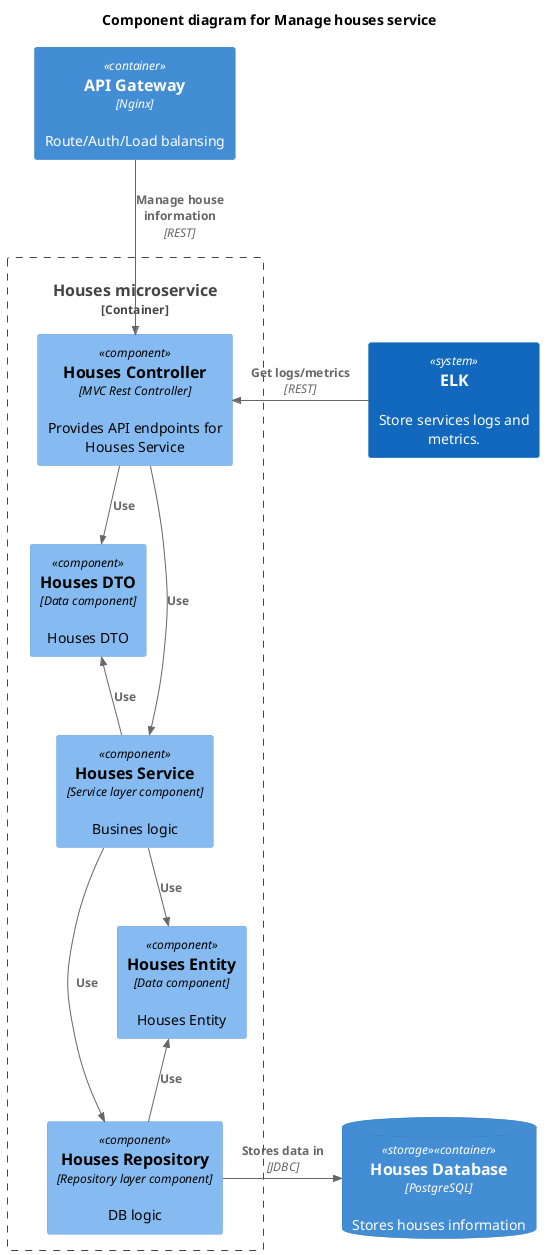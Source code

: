 ﻿@startuml

!include <C4/C4_Component>

title Component diagram for Manage houses service

Container(api_gateway, "API Gateway", "Nginx", "Route/Auth/Load balansing")

Container_Boundary(houses, "Houses microservice") {
    Component(houses_controller, "Houses Controller", "MVC Rest Controller", "Provides API endpoints for Houses Service")
    Component(houses_service, "Houses Service", "Service layer component", "Busines logic")
    Component(houses_dto, "Houses DTO", "Data component", "Houses DTO")
    Component(houses_entity, "Houses Entity", "Data component", "Houses Entity")
    Component(houses_repository, "Houses Repository", "Repository layer component", "DB logic")
    Rel(houses_controller, houses_service, "Use")
    Rel(houses_service, houses_repository, "Use")
    Rel(houses_controller, houses_dto, "Use")
    Rel_U(houses_service, houses_dto, "Use")
    Rel(houses_service, houses_entity, "Use")
    Rel_U(houses_repository, houses_entity, "Use")
}

ContainerDb(houses_db, "Houses Database", "PostgreSQL", "Stores houses information", $tags = "storage")
System(logging_monitoring, "ELK", "Store services logs and metrics.")

Rel_R(houses_repository, houses_db, "Stores data in", "JDBC")
Rel_D(api_gateway, houses_controller, "Manage house information", "REST")
Rel_L(logging_monitoring, houses_controller, "Get logs/metrics", "REST")

@enduml
